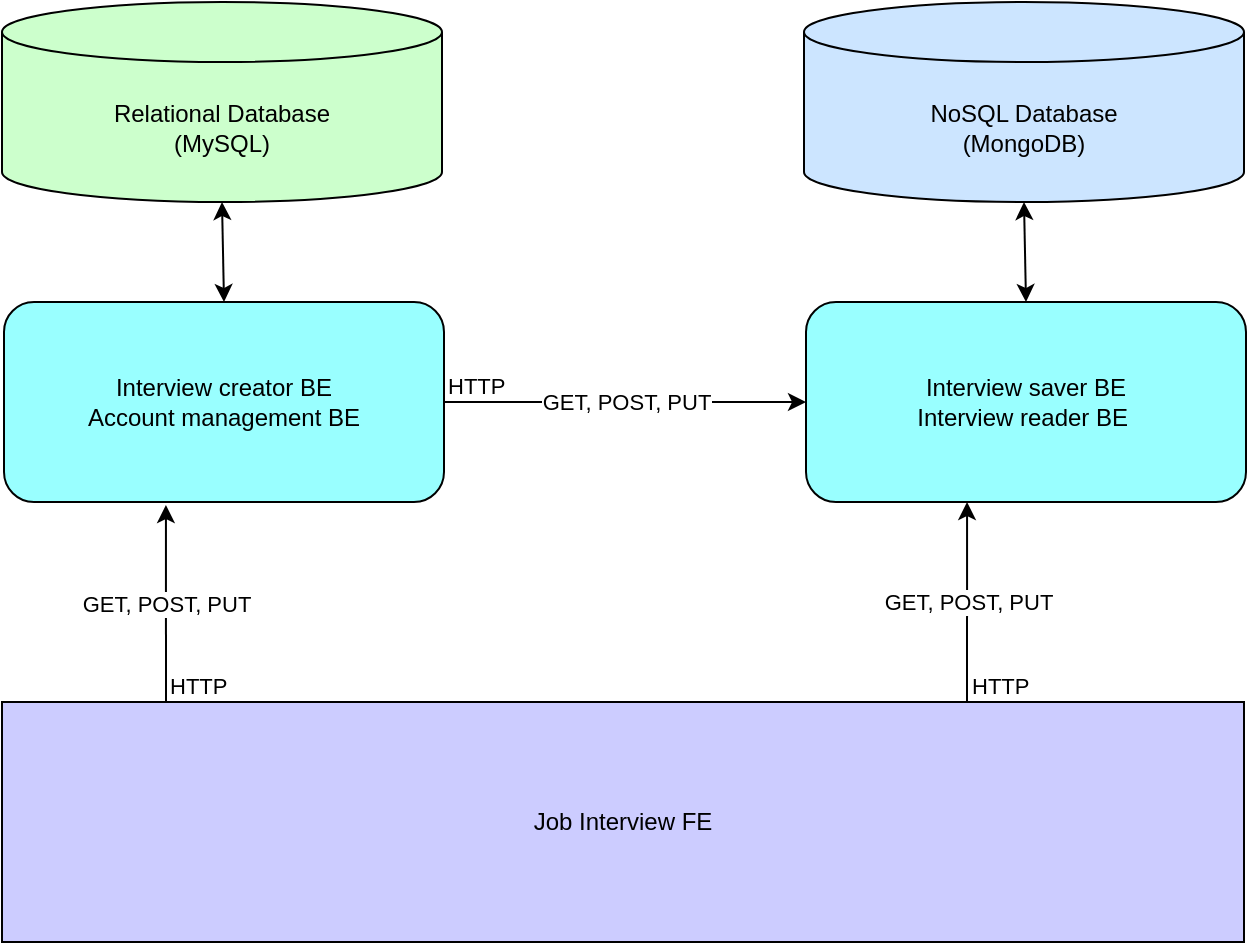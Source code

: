 <mxfile version="14.1.9" type="github">
  <diagram id="IK-KaruGwETLcyupu5-G" name="Page-1">
    <mxGraphModel dx="1595" dy="745" grid="1" gridSize="10" guides="1" tooltips="1" connect="1" arrows="1" fold="1" page="1" pageScale="1" pageWidth="850" pageHeight="1100" math="0" shadow="0">
      <root>
        <mxCell id="0" />
        <mxCell id="1" parent="0" />
        <mxCell id="uEJJgB1L5c5Y83ebcAIK-1" value="Relational Database&lt;br&gt;(MySQL)" style="shape=cylinder3;whiteSpace=wrap;html=1;boundedLbl=1;backgroundOutline=1;size=15;fillColor=#CCFFCC;" vertex="1" parent="1">
          <mxGeometry x="119" y="150" width="220" height="100" as="geometry" />
        </mxCell>
        <mxCell id="uEJJgB1L5c5Y83ebcAIK-3" value="Interview creator BE&lt;br&gt;Account management BE" style="rounded=1;whiteSpace=wrap;html=1;fillColor=#99FFFF;" vertex="1" parent="1">
          <mxGeometry x="120" y="300" width="220" height="100" as="geometry" />
        </mxCell>
        <mxCell id="uEJJgB1L5c5Y83ebcAIK-4" value="" style="endArrow=classic;startArrow=classic;html=1;exitX=0.5;exitY=0;exitDx=0;exitDy=0;entryX=0.5;entryY=1;entryDx=0;entryDy=0;entryPerimeter=0;" edge="1" parent="1" source="uEJJgB1L5c5Y83ebcAIK-3" target="uEJJgB1L5c5Y83ebcAIK-1">
          <mxGeometry width="50" height="50" relative="1" as="geometry">
            <mxPoint x="400" y="440" as="sourcePoint" />
            <mxPoint x="450" y="390" as="targetPoint" />
          </mxGeometry>
        </mxCell>
        <mxCell id="uEJJgB1L5c5Y83ebcAIK-5" value="NoSQL Database&lt;br&gt;(MongoDB)" style="shape=cylinder3;whiteSpace=wrap;html=1;boundedLbl=1;backgroundOutline=1;size=15;fillColor=#CCE5FF;" vertex="1" parent="1">
          <mxGeometry x="520" y="150" width="220" height="100" as="geometry" />
        </mxCell>
        <mxCell id="uEJJgB1L5c5Y83ebcAIK-6" value="Interview saver BE&lt;br&gt;Interview reader BE&amp;nbsp;" style="rounded=1;whiteSpace=wrap;html=1;fillColor=#99FFFF;" vertex="1" parent="1">
          <mxGeometry x="521" y="300" width="220" height="100" as="geometry" />
        </mxCell>
        <mxCell id="uEJJgB1L5c5Y83ebcAIK-7" value="" style="endArrow=classic;startArrow=classic;html=1;exitX=0.5;exitY=0;exitDx=0;exitDy=0;entryX=0.5;entryY=1;entryDx=0;entryDy=0;entryPerimeter=0;" edge="1" parent="1" source="uEJJgB1L5c5Y83ebcAIK-6" target="uEJJgB1L5c5Y83ebcAIK-5">
          <mxGeometry width="50" height="50" relative="1" as="geometry">
            <mxPoint x="801" y="440" as="sourcePoint" />
            <mxPoint x="851" y="390" as="targetPoint" />
          </mxGeometry>
        </mxCell>
        <mxCell id="uEJJgB1L5c5Y83ebcAIK-8" value="Job Interview FE" style="rounded=0;whiteSpace=wrap;html=1;fillColor=#CCCCFF;" vertex="1" parent="1">
          <mxGeometry x="119" y="500" width="621" height="120" as="geometry" />
        </mxCell>
        <mxCell id="uEJJgB1L5c5Y83ebcAIK-9" value="" style="endArrow=classic;html=1;entryX=0.368;entryY=1.015;entryDx=0;entryDy=0;entryPerimeter=0;" edge="1" parent="1" target="uEJJgB1L5c5Y83ebcAIK-3">
          <mxGeometry relative="1" as="geometry">
            <mxPoint x="201" y="500" as="sourcePoint" />
            <mxPoint x="500" y="390" as="targetPoint" />
          </mxGeometry>
        </mxCell>
        <mxCell id="uEJJgB1L5c5Y83ebcAIK-10" value="GET, POST, PUT" style="edgeLabel;resizable=0;html=1;align=center;verticalAlign=middle;" connectable="0" vertex="1" parent="uEJJgB1L5c5Y83ebcAIK-9">
          <mxGeometry relative="1" as="geometry" />
        </mxCell>
        <mxCell id="uEJJgB1L5c5Y83ebcAIK-11" value="HTTP" style="edgeLabel;resizable=0;html=1;align=left;verticalAlign=bottom;" connectable="0" vertex="1" parent="uEJJgB1L5c5Y83ebcAIK-9">
          <mxGeometry x="-1" relative="1" as="geometry" />
        </mxCell>
        <mxCell id="uEJJgB1L5c5Y83ebcAIK-12" value="" style="endArrow=classic;html=1;entryX=0.366;entryY=1;entryDx=0;entryDy=0;entryPerimeter=0;exitX=0.777;exitY=0;exitDx=0;exitDy=0;exitPerimeter=0;" edge="1" parent="1" source="uEJJgB1L5c5Y83ebcAIK-8" target="uEJJgB1L5c5Y83ebcAIK-6">
          <mxGeometry relative="1" as="geometry">
            <mxPoint x="211" y="510" as="sourcePoint" />
            <mxPoint x="210.96" y="411.5" as="targetPoint" />
          </mxGeometry>
        </mxCell>
        <mxCell id="uEJJgB1L5c5Y83ebcAIK-13" value="GET, POST, PUT" style="edgeLabel;resizable=0;html=1;align=center;verticalAlign=middle;" connectable="0" vertex="1" parent="uEJJgB1L5c5Y83ebcAIK-12">
          <mxGeometry relative="1" as="geometry" />
        </mxCell>
        <mxCell id="uEJJgB1L5c5Y83ebcAIK-14" value="HTTP" style="edgeLabel;resizable=0;html=1;align=left;verticalAlign=bottom;" connectable="0" vertex="1" parent="uEJJgB1L5c5Y83ebcAIK-12">
          <mxGeometry x="-1" relative="1" as="geometry" />
        </mxCell>
        <mxCell id="uEJJgB1L5c5Y83ebcAIK-15" value="" style="endArrow=classic;html=1;entryX=0;entryY=0.5;entryDx=0;entryDy=0;exitX=1;exitY=0.5;exitDx=0;exitDy=0;" edge="1" parent="1" source="uEJJgB1L5c5Y83ebcAIK-3" target="uEJJgB1L5c5Y83ebcAIK-6">
          <mxGeometry relative="1" as="geometry">
            <mxPoint x="221" y="520" as="sourcePoint" />
            <mxPoint x="220.96" y="421.5" as="targetPoint" />
          </mxGeometry>
        </mxCell>
        <mxCell id="uEJJgB1L5c5Y83ebcAIK-16" value="GET, POST, PUT" style="edgeLabel;resizable=0;html=1;align=center;verticalAlign=middle;" connectable="0" vertex="1" parent="uEJJgB1L5c5Y83ebcAIK-15">
          <mxGeometry relative="1" as="geometry" />
        </mxCell>
        <mxCell id="uEJJgB1L5c5Y83ebcAIK-17" value="HTTP" style="edgeLabel;resizable=0;html=1;align=left;verticalAlign=bottom;" connectable="0" vertex="1" parent="uEJJgB1L5c5Y83ebcAIK-15">
          <mxGeometry x="-1" relative="1" as="geometry" />
        </mxCell>
      </root>
    </mxGraphModel>
  </diagram>
</mxfile>
